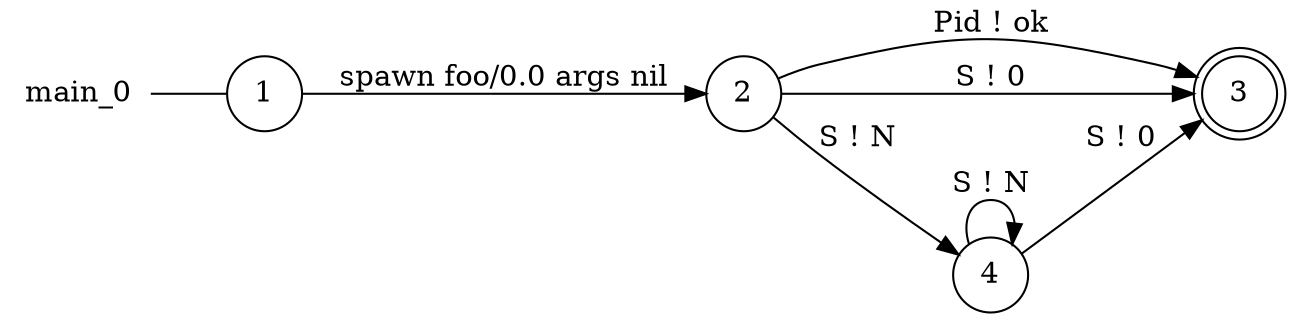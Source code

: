 digraph main_0 {
	rankdir="LR";
	n_0 [label="main_0", shape="plaintext"];
	n_1 [id="3", shape=doublecircle, label="3"];
	n_2 [id="5", shape=circle, label="2"];
	n_3 [id="2", shape=circle, label="4"];
	n_4 [id="1", shape=circle, label="1"];
	n_0 -> n_4 [arrowhead=none];

	n_3 -> n_1 [id="[$e|6]", label="S ! 0"];
	n_2 -> n_1 [id="[$e|3]", label="Pid ! ok"];
	n_2 -> n_1 [id="[$e|7]", label="S ! 0"];
	n_3 -> n_3 [id="[$e|2]", label="S ! N"];
	n_2 -> n_3 [id="[$e|1]", label="S ! N"];
	n_4 -> n_2 [id="[$e|0]", label="spawn foo/0.0 args nil"];
}
